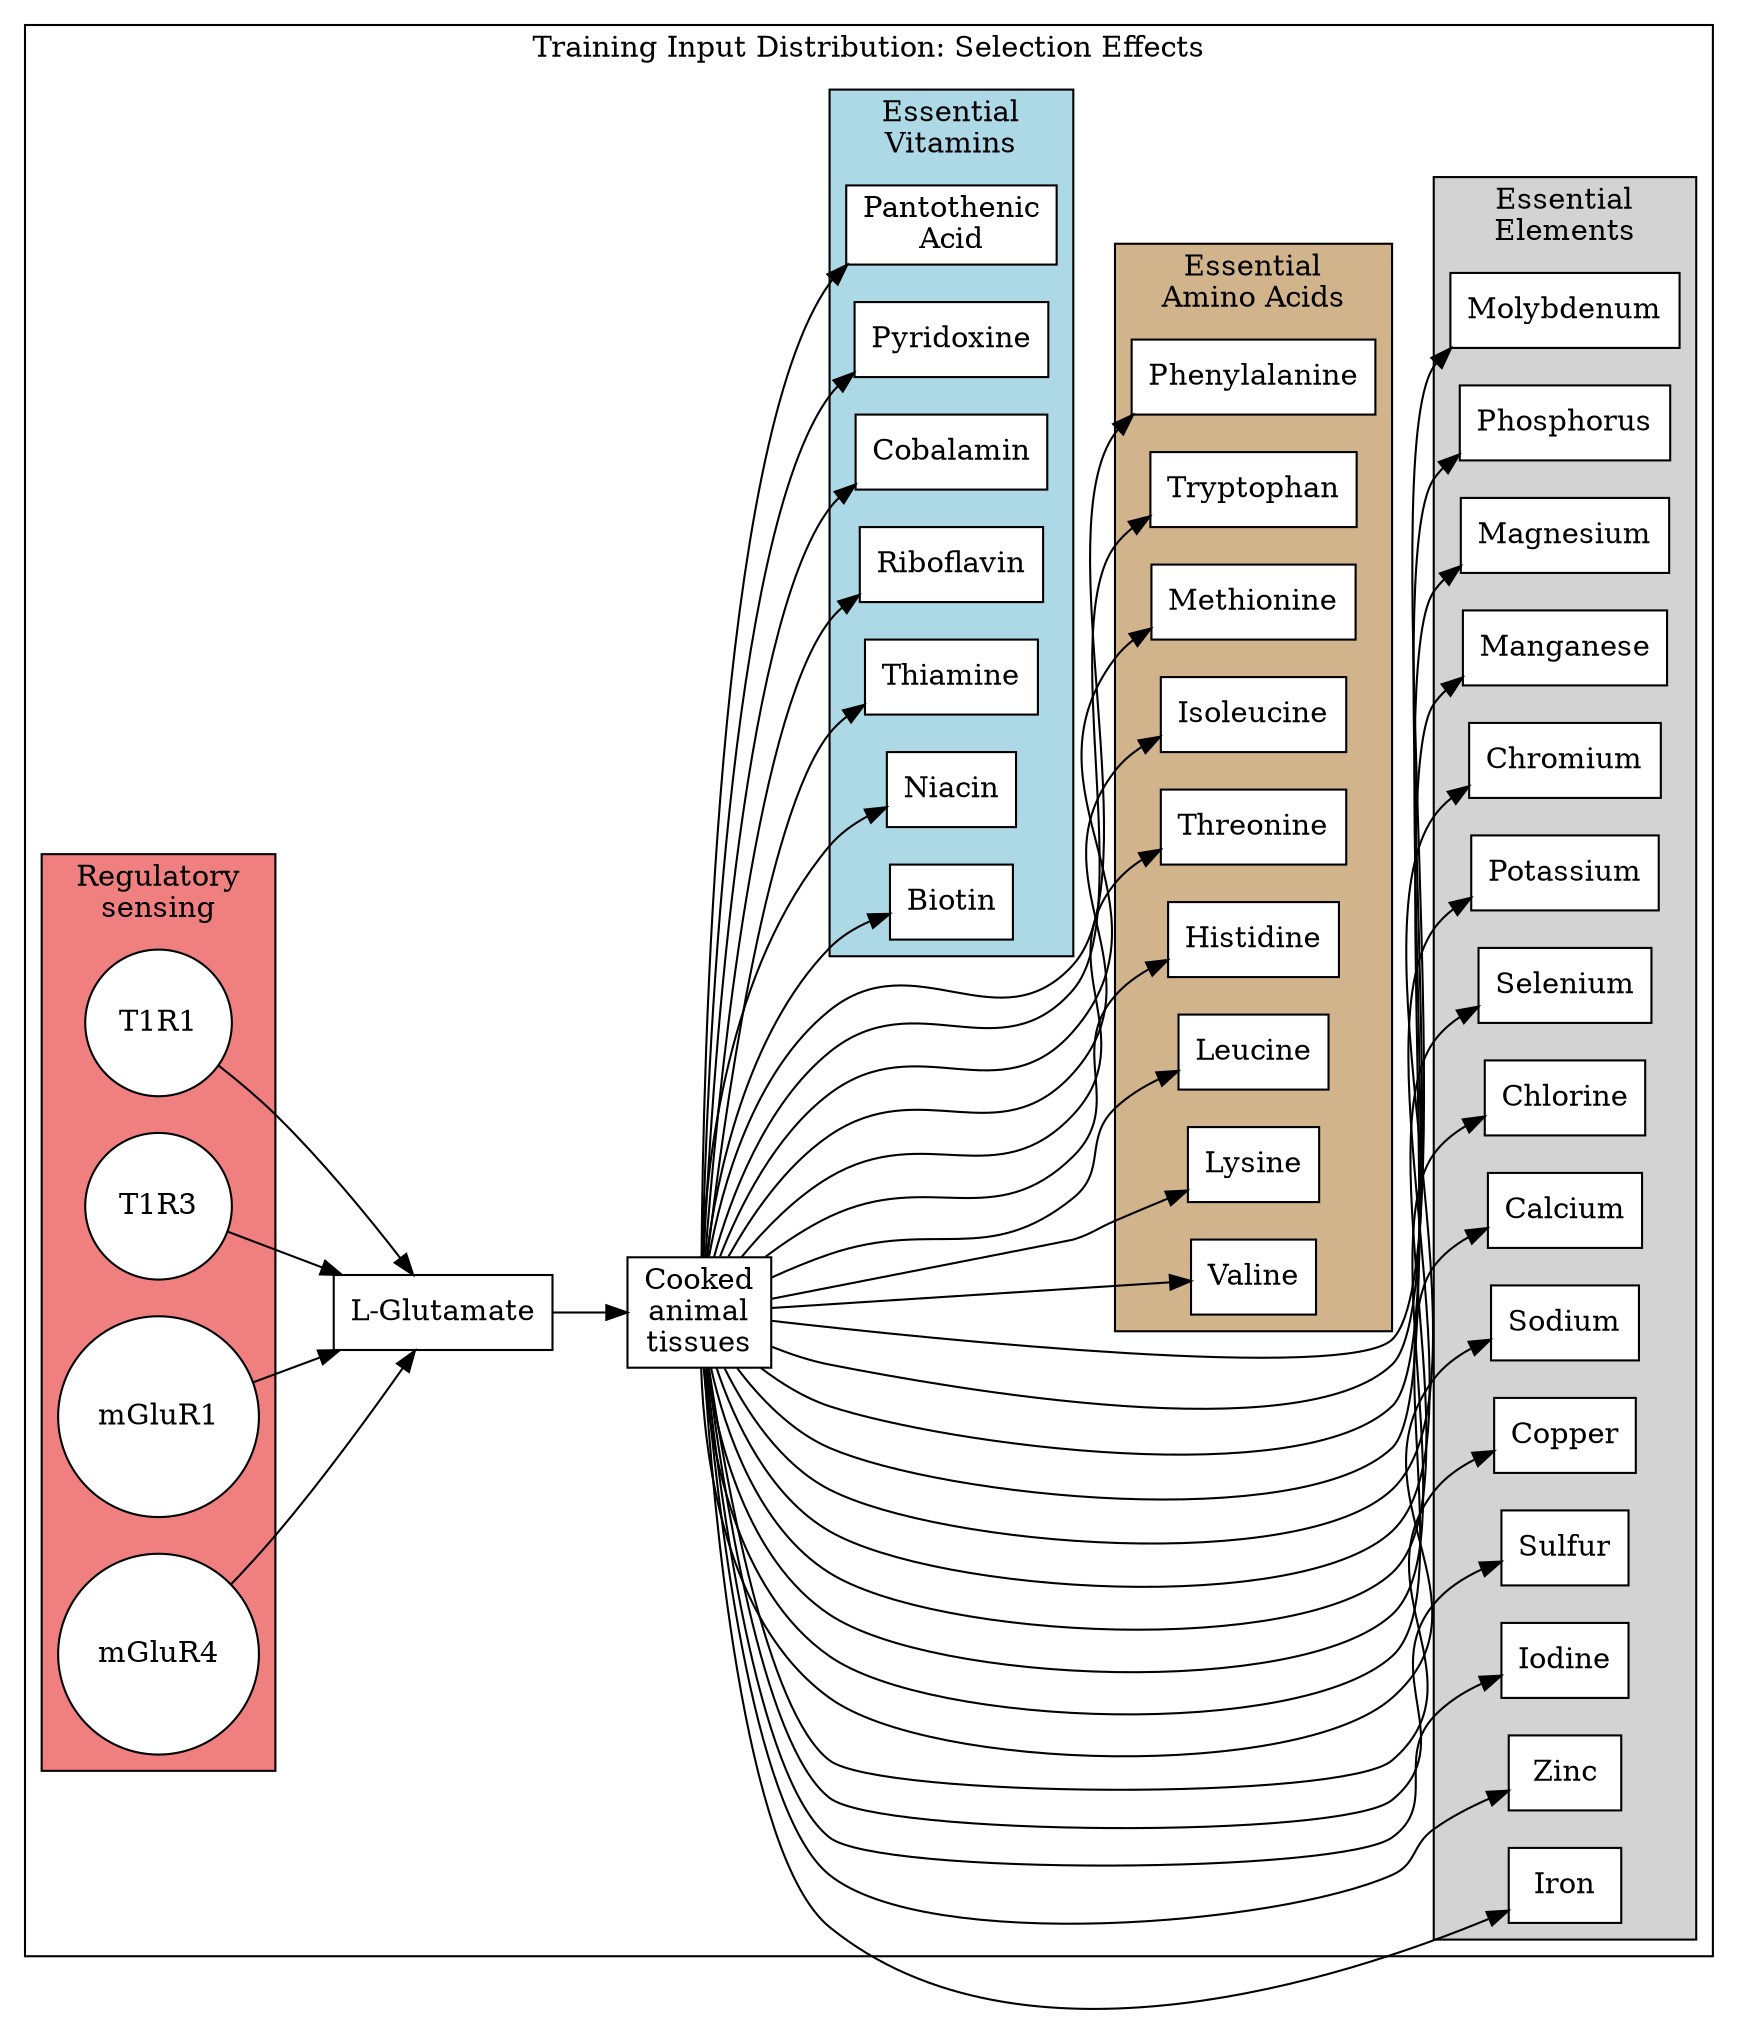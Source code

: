 #!/usr/bin/env -S dot -v -Tx11
// connections would optimally be labelled with legitimate correlations
// which would involve something like
//  1) get https://fdc.nal.usda.gov/fdc-datasets/FoodData_Central_foundation_food_json_2025-04-24.zip
//  2) remove broadly inedible "foods" (e.g. dry grains, uncooked meats)
//  3) remove new world foods (e.g. nightshades, sweet potato)
//  4) remove neolithic foods (e.g. grains, legumes, dairy, branded foods)
//  5) group related foods
//  6) group related nutrients
//  7) remove non-essential nutrients besides glutamate while retaining stuff that should
//     probably be considered essential, like DHA/EPA/AA, menatetrenone, and collagen
//  8) remove linoleic acid, alpha-linolenic acid, carotinoids, and vitamin D
//  9) run correlations between glutamate and every other nutrient
// 10) remove negative correlations

digraph Nutrients {
  rankdir=LR
  newrank=true
  node [shape=box, style=filled, fillcolor=white]

  subgraph cluster_input_distribution {
  label="Training Input Distribution: Selection Effects"
    subgraph cluster_receptors {
      label="Regulatory\nsensing"
      style=filled
      fillcolor=lightcoral
      node [shape=circle]
      T1R1
      T1R3
      mGluR1
      mGluR4
    }

    "L-Glutamate"
    "Cooked\nanimal\ntissues"


    subgraph cluster_elements {
      label="Essential\nElements"
      style=filled
      fillcolor=lightgrey
      Iron
      Zinc
      Iodine
      Sulfur
      Copper
      Sodium // More directly handled by ENaC
      Calcium
      Chlorine // More directly handled by ENaC
      Selenium
      Potassium
      Chromium
      Manganese
      Magnesium
      Phosphorus
      Molybdenum
    }

    subgraph cluster_amino_acids {
      label="Essential\nAmino Acids"
      style=filled
      fillcolor=tan
      Valine
      Lysine
      Leucine
      Histidine
      Threonine
      Isoleucine
      Methionine
      Tryptophan
      Phenylalanine
    }


    subgraph cluster_vitamins {
      label="Essential\nVitamins"
      style=filled
      fillcolor=lightblue
      "Pantothenic\nAcid"
      Pyridoxine
      Cobalamin
      Riboflavin
      Thiamine
      Niacin
      Biotin
  // Presumably anticorrelated
  //  Folate
  //  "Vitamin C"
  //  Phylloquinone
  // Essential, but not really nutritional
  //  "Vitamin D"
    // Would be handled in combination with CD36 or the FFARs
    //    "Retinoic Acid"
    //    Tocopherols
    //    Tocotrienols
    //    Menatetrenone
    }



    // Better handled by GPR120/FFAR4?
    //subgraph cluster_fatty_acids {
    //  label="Essential\nFatty Acids"
    //  style=filled
    //  fillcolor=lightyellow
    //  "Arachidonic Acid"
    //  "Eicosapentaenoic Acid"
    //  "Docosahexaenoic Acid"
    //}

    // Receptors
    {
      T1R1
      T1R3
      mGluR1
      mGluR4
    } -> "L-Glutamate" -> "Cooked\nanimal\ntissues"
    // Connect Glutamate to all fatty acids
    // Better handled by GPR120/FFAR4?
    //Glutamate -> {
    //  "Arachidonic Acid"
    //  "Eicosapentaenoic Acid"
    //  "Docosahexaenoic Acid"
    // } [minlen=1]

    "Cooked\nanimal\ntissues" -> {
    // Connect Glutamate to all amino acids
      Histidine
      Isoleucine
      Leucine
      Lysine
      Methionine
      Phenylalanine
      Threonine
      Tryptophan
      Valine
    } [minlen=2]

    // Connect Glutamate to all vitamins
    "Cooked\nanimal\ntissues" -> {
      Thiamine
      Riboflavin
      Niacin
      "Pantothenic\nAcid"
      Pyridoxine
      Biotin
    // Presumably anticorrelated
    //   Folate
    //   "Vitamin C"
    //   Phylloquinone
      Cobalamin
    // Essential, but not really nutritional
    //   "Vitamin D"
    // Would be handled in combination with CD36 or the FFARs
    //  "Retinoic Acid"
    //  Tocopherols
    //  Tocotrienols
    //  Menatetrenone
    } [minlen=1]

    // Connect Glutamate to all elements
    "Cooked\nanimal\ntissues" -> {
      Calcium
      Phosphorus
      Potassium
      Sulfur
      Sodium // More directly handled by ENaC
      Chlorine // More directly handled by ENaC
      Magnesium
      Iron
      Zinc
      Manganese
      Copper
      Iodine
    // maybe find a paradigm to exclude brazil nuts? e.g. when serving size exceeds Institute of Medicine's Dietary Reference Intake max values
      Selenium
      Molybdenum
      Chromium
    } [minlen=3]
  }
}
